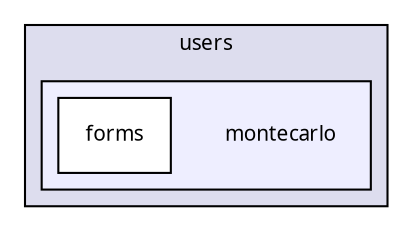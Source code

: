digraph G {
  compound=true
  node [ fontsize=10, fontname="FreeSans.ttf"];
  edge [ labelfontsize=9, labelfontname="FreeSans.ttf"];
  subgraph clusterdir_1b092230b1fd5a3e6d578edf1ed86c7f {
    graph [ bgcolor="#ddddee", pencolor="black", label="users" fontname="FreeSans.ttf", fontsize=10, URL="dir_1b092230b1fd5a3e6d578edf1ed86c7f.html"]
  subgraph clusterdir_5aaf68e18ceb5cd5b5778213307fce5b {
    graph [ bgcolor="#eeeeff", pencolor="black", label="" URL="dir_5aaf68e18ceb5cd5b5778213307fce5b.html"];
    dir_5aaf68e18ceb5cd5b5778213307fce5b [shape=plaintext label="montecarlo"];
    dir_c2a919f5f9e34f9d5091e3bbcc774c3c [shape=box label="forms" color="black" fillcolor="white" style="filled" URL="dir_c2a919f5f9e34f9d5091e3bbcc774c3c.html"];
  }
  }
}
